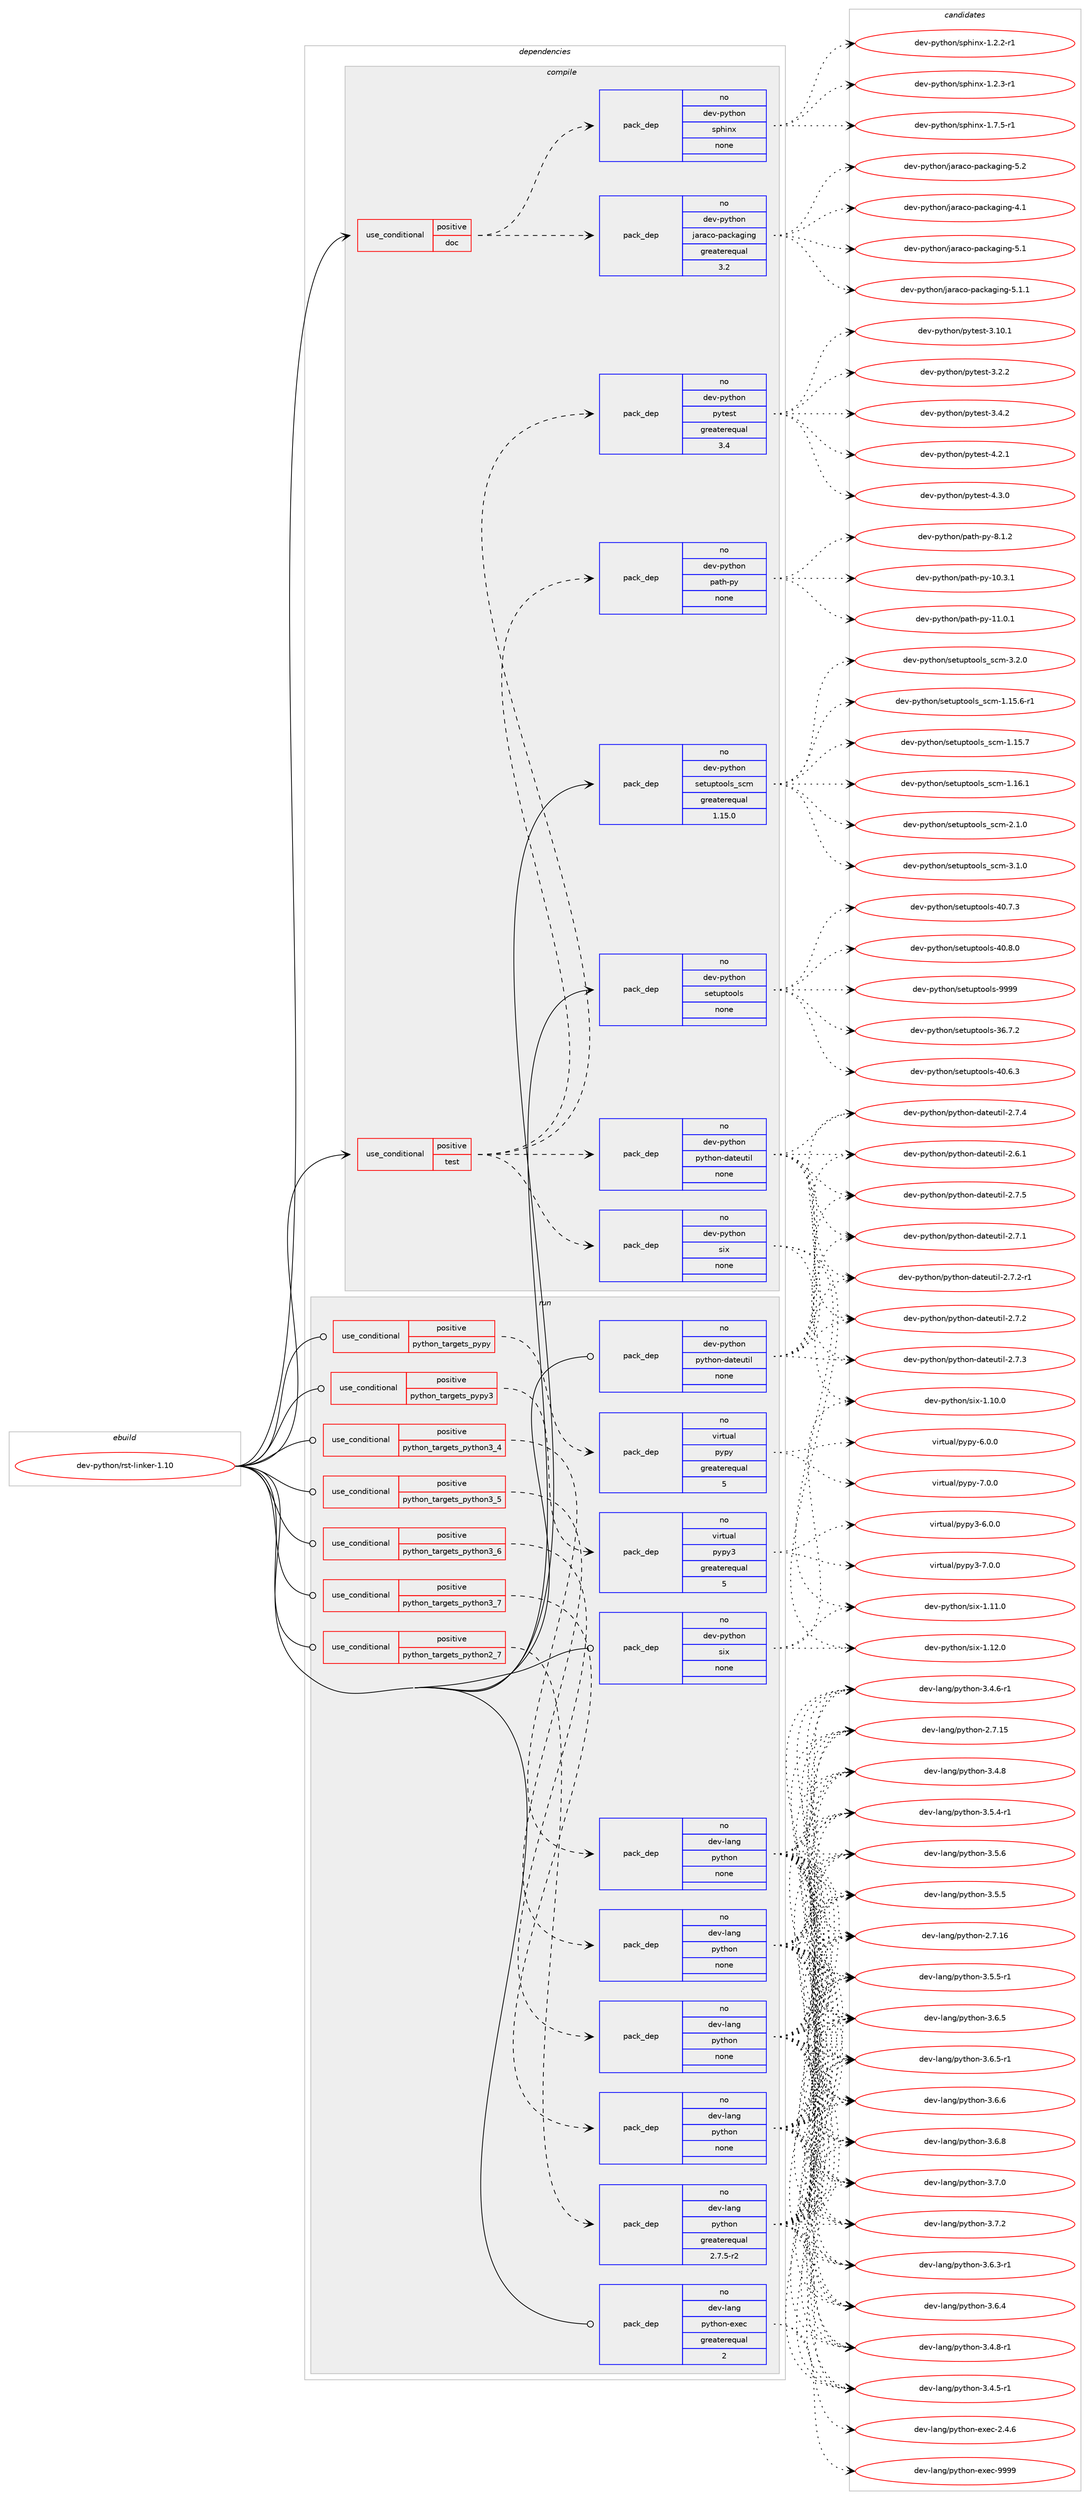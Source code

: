digraph prolog {

# *************
# Graph options
# *************

newrank=true;
concentrate=true;
compound=true;
graph [rankdir=LR,fontname=Helvetica,fontsize=10,ranksep=1.5];#, ranksep=2.5, nodesep=0.2];
edge  [arrowhead=vee];
node  [fontname=Helvetica,fontsize=10];

# **********
# The ebuild
# **********

subgraph cluster_leftcol {
color=gray;
rank=same;
label=<<i>ebuild</i>>;
id [label="dev-python/rst-linker-1.10", color=red, width=4, href="../dev-python/rst-linker-1.10.svg"];
}

# ****************
# The dependencies
# ****************

subgraph cluster_midcol {
color=gray;
label=<<i>dependencies</i>>;
subgraph cluster_compile {
fillcolor="#eeeeee";
style=filled;
label=<<i>compile</i>>;
subgraph cond384119 {
dependency1439861 [label=<<TABLE BORDER="0" CELLBORDER="1" CELLSPACING="0" CELLPADDING="4"><TR><TD ROWSPAN="3" CELLPADDING="10">use_conditional</TD></TR><TR><TD>positive</TD></TR><TR><TD>doc</TD></TR></TABLE>>, shape=none, color=red];
subgraph pack1032380 {
dependency1439862 [label=<<TABLE BORDER="0" CELLBORDER="1" CELLSPACING="0" CELLPADDING="4" WIDTH="220"><TR><TD ROWSPAN="6" CELLPADDING="30">pack_dep</TD></TR><TR><TD WIDTH="110">no</TD></TR><TR><TD>dev-python</TD></TR><TR><TD>jaraco-packaging</TD></TR><TR><TD>greaterequal</TD></TR><TR><TD>3.2</TD></TR></TABLE>>, shape=none, color=blue];
}
dependency1439861:e -> dependency1439862:w [weight=20,style="dashed",arrowhead="vee"];
subgraph pack1032381 {
dependency1439863 [label=<<TABLE BORDER="0" CELLBORDER="1" CELLSPACING="0" CELLPADDING="4" WIDTH="220"><TR><TD ROWSPAN="6" CELLPADDING="30">pack_dep</TD></TR><TR><TD WIDTH="110">no</TD></TR><TR><TD>dev-python</TD></TR><TR><TD>sphinx</TD></TR><TR><TD>none</TD></TR><TR><TD></TD></TR></TABLE>>, shape=none, color=blue];
}
dependency1439861:e -> dependency1439863:w [weight=20,style="dashed",arrowhead="vee"];
}
id:e -> dependency1439861:w [weight=20,style="solid",arrowhead="vee"];
subgraph cond384120 {
dependency1439864 [label=<<TABLE BORDER="0" CELLBORDER="1" CELLSPACING="0" CELLPADDING="4"><TR><TD ROWSPAN="3" CELLPADDING="10">use_conditional</TD></TR><TR><TD>positive</TD></TR><TR><TD>test</TD></TR></TABLE>>, shape=none, color=red];
subgraph pack1032382 {
dependency1439865 [label=<<TABLE BORDER="0" CELLBORDER="1" CELLSPACING="0" CELLPADDING="4" WIDTH="220"><TR><TD ROWSPAN="6" CELLPADDING="30">pack_dep</TD></TR><TR><TD WIDTH="110">no</TD></TR><TR><TD>dev-python</TD></TR><TR><TD>python-dateutil</TD></TR><TR><TD>none</TD></TR><TR><TD></TD></TR></TABLE>>, shape=none, color=blue];
}
dependency1439864:e -> dependency1439865:w [weight=20,style="dashed",arrowhead="vee"];
subgraph pack1032383 {
dependency1439866 [label=<<TABLE BORDER="0" CELLBORDER="1" CELLSPACING="0" CELLPADDING="4" WIDTH="220"><TR><TD ROWSPAN="6" CELLPADDING="30">pack_dep</TD></TR><TR><TD WIDTH="110">no</TD></TR><TR><TD>dev-python</TD></TR><TR><TD>six</TD></TR><TR><TD>none</TD></TR><TR><TD></TD></TR></TABLE>>, shape=none, color=blue];
}
dependency1439864:e -> dependency1439866:w [weight=20,style="dashed",arrowhead="vee"];
subgraph pack1032384 {
dependency1439867 [label=<<TABLE BORDER="0" CELLBORDER="1" CELLSPACING="0" CELLPADDING="4" WIDTH="220"><TR><TD ROWSPAN="6" CELLPADDING="30">pack_dep</TD></TR><TR><TD WIDTH="110">no</TD></TR><TR><TD>dev-python</TD></TR><TR><TD>path-py</TD></TR><TR><TD>none</TD></TR><TR><TD></TD></TR></TABLE>>, shape=none, color=blue];
}
dependency1439864:e -> dependency1439867:w [weight=20,style="dashed",arrowhead="vee"];
subgraph pack1032385 {
dependency1439868 [label=<<TABLE BORDER="0" CELLBORDER="1" CELLSPACING="0" CELLPADDING="4" WIDTH="220"><TR><TD ROWSPAN="6" CELLPADDING="30">pack_dep</TD></TR><TR><TD WIDTH="110">no</TD></TR><TR><TD>dev-python</TD></TR><TR><TD>pytest</TD></TR><TR><TD>greaterequal</TD></TR><TR><TD>3.4</TD></TR></TABLE>>, shape=none, color=blue];
}
dependency1439864:e -> dependency1439868:w [weight=20,style="dashed",arrowhead="vee"];
}
id:e -> dependency1439864:w [weight=20,style="solid",arrowhead="vee"];
subgraph pack1032386 {
dependency1439869 [label=<<TABLE BORDER="0" CELLBORDER="1" CELLSPACING="0" CELLPADDING="4" WIDTH="220"><TR><TD ROWSPAN="6" CELLPADDING="30">pack_dep</TD></TR><TR><TD WIDTH="110">no</TD></TR><TR><TD>dev-python</TD></TR><TR><TD>setuptools</TD></TR><TR><TD>none</TD></TR><TR><TD></TD></TR></TABLE>>, shape=none, color=blue];
}
id:e -> dependency1439869:w [weight=20,style="solid",arrowhead="vee"];
subgraph pack1032387 {
dependency1439870 [label=<<TABLE BORDER="0" CELLBORDER="1" CELLSPACING="0" CELLPADDING="4" WIDTH="220"><TR><TD ROWSPAN="6" CELLPADDING="30">pack_dep</TD></TR><TR><TD WIDTH="110">no</TD></TR><TR><TD>dev-python</TD></TR><TR><TD>setuptools_scm</TD></TR><TR><TD>greaterequal</TD></TR><TR><TD>1.15.0</TD></TR></TABLE>>, shape=none, color=blue];
}
id:e -> dependency1439870:w [weight=20,style="solid",arrowhead="vee"];
}
subgraph cluster_compileandrun {
fillcolor="#eeeeee";
style=filled;
label=<<i>compile and run</i>>;
}
subgraph cluster_run {
fillcolor="#eeeeee";
style=filled;
label=<<i>run</i>>;
subgraph cond384121 {
dependency1439871 [label=<<TABLE BORDER="0" CELLBORDER="1" CELLSPACING="0" CELLPADDING="4"><TR><TD ROWSPAN="3" CELLPADDING="10">use_conditional</TD></TR><TR><TD>positive</TD></TR><TR><TD>python_targets_pypy</TD></TR></TABLE>>, shape=none, color=red];
subgraph pack1032388 {
dependency1439872 [label=<<TABLE BORDER="0" CELLBORDER="1" CELLSPACING="0" CELLPADDING="4" WIDTH="220"><TR><TD ROWSPAN="6" CELLPADDING="30">pack_dep</TD></TR><TR><TD WIDTH="110">no</TD></TR><TR><TD>virtual</TD></TR><TR><TD>pypy</TD></TR><TR><TD>greaterequal</TD></TR><TR><TD>5</TD></TR></TABLE>>, shape=none, color=blue];
}
dependency1439871:e -> dependency1439872:w [weight=20,style="dashed",arrowhead="vee"];
}
id:e -> dependency1439871:w [weight=20,style="solid",arrowhead="odot"];
subgraph cond384122 {
dependency1439873 [label=<<TABLE BORDER="0" CELLBORDER="1" CELLSPACING="0" CELLPADDING="4"><TR><TD ROWSPAN="3" CELLPADDING="10">use_conditional</TD></TR><TR><TD>positive</TD></TR><TR><TD>python_targets_pypy3</TD></TR></TABLE>>, shape=none, color=red];
subgraph pack1032389 {
dependency1439874 [label=<<TABLE BORDER="0" CELLBORDER="1" CELLSPACING="0" CELLPADDING="4" WIDTH="220"><TR><TD ROWSPAN="6" CELLPADDING="30">pack_dep</TD></TR><TR><TD WIDTH="110">no</TD></TR><TR><TD>virtual</TD></TR><TR><TD>pypy3</TD></TR><TR><TD>greaterequal</TD></TR><TR><TD>5</TD></TR></TABLE>>, shape=none, color=blue];
}
dependency1439873:e -> dependency1439874:w [weight=20,style="dashed",arrowhead="vee"];
}
id:e -> dependency1439873:w [weight=20,style="solid",arrowhead="odot"];
subgraph cond384123 {
dependency1439875 [label=<<TABLE BORDER="0" CELLBORDER="1" CELLSPACING="0" CELLPADDING="4"><TR><TD ROWSPAN="3" CELLPADDING="10">use_conditional</TD></TR><TR><TD>positive</TD></TR><TR><TD>python_targets_python2_7</TD></TR></TABLE>>, shape=none, color=red];
subgraph pack1032390 {
dependency1439876 [label=<<TABLE BORDER="0" CELLBORDER="1" CELLSPACING="0" CELLPADDING="4" WIDTH="220"><TR><TD ROWSPAN="6" CELLPADDING="30">pack_dep</TD></TR><TR><TD WIDTH="110">no</TD></TR><TR><TD>dev-lang</TD></TR><TR><TD>python</TD></TR><TR><TD>greaterequal</TD></TR><TR><TD>2.7.5-r2</TD></TR></TABLE>>, shape=none, color=blue];
}
dependency1439875:e -> dependency1439876:w [weight=20,style="dashed",arrowhead="vee"];
}
id:e -> dependency1439875:w [weight=20,style="solid",arrowhead="odot"];
subgraph cond384124 {
dependency1439877 [label=<<TABLE BORDER="0" CELLBORDER="1" CELLSPACING="0" CELLPADDING="4"><TR><TD ROWSPAN="3" CELLPADDING="10">use_conditional</TD></TR><TR><TD>positive</TD></TR><TR><TD>python_targets_python3_4</TD></TR></TABLE>>, shape=none, color=red];
subgraph pack1032391 {
dependency1439878 [label=<<TABLE BORDER="0" CELLBORDER="1" CELLSPACING="0" CELLPADDING="4" WIDTH="220"><TR><TD ROWSPAN="6" CELLPADDING="30">pack_dep</TD></TR><TR><TD WIDTH="110">no</TD></TR><TR><TD>dev-lang</TD></TR><TR><TD>python</TD></TR><TR><TD>none</TD></TR><TR><TD></TD></TR></TABLE>>, shape=none, color=blue];
}
dependency1439877:e -> dependency1439878:w [weight=20,style="dashed",arrowhead="vee"];
}
id:e -> dependency1439877:w [weight=20,style="solid",arrowhead="odot"];
subgraph cond384125 {
dependency1439879 [label=<<TABLE BORDER="0" CELLBORDER="1" CELLSPACING="0" CELLPADDING="4"><TR><TD ROWSPAN="3" CELLPADDING="10">use_conditional</TD></TR><TR><TD>positive</TD></TR><TR><TD>python_targets_python3_5</TD></TR></TABLE>>, shape=none, color=red];
subgraph pack1032392 {
dependency1439880 [label=<<TABLE BORDER="0" CELLBORDER="1" CELLSPACING="0" CELLPADDING="4" WIDTH="220"><TR><TD ROWSPAN="6" CELLPADDING="30">pack_dep</TD></TR><TR><TD WIDTH="110">no</TD></TR><TR><TD>dev-lang</TD></TR><TR><TD>python</TD></TR><TR><TD>none</TD></TR><TR><TD></TD></TR></TABLE>>, shape=none, color=blue];
}
dependency1439879:e -> dependency1439880:w [weight=20,style="dashed",arrowhead="vee"];
}
id:e -> dependency1439879:w [weight=20,style="solid",arrowhead="odot"];
subgraph cond384126 {
dependency1439881 [label=<<TABLE BORDER="0" CELLBORDER="1" CELLSPACING="0" CELLPADDING="4"><TR><TD ROWSPAN="3" CELLPADDING="10">use_conditional</TD></TR><TR><TD>positive</TD></TR><TR><TD>python_targets_python3_6</TD></TR></TABLE>>, shape=none, color=red];
subgraph pack1032393 {
dependency1439882 [label=<<TABLE BORDER="0" CELLBORDER="1" CELLSPACING="0" CELLPADDING="4" WIDTH="220"><TR><TD ROWSPAN="6" CELLPADDING="30">pack_dep</TD></TR><TR><TD WIDTH="110">no</TD></TR><TR><TD>dev-lang</TD></TR><TR><TD>python</TD></TR><TR><TD>none</TD></TR><TR><TD></TD></TR></TABLE>>, shape=none, color=blue];
}
dependency1439881:e -> dependency1439882:w [weight=20,style="dashed",arrowhead="vee"];
}
id:e -> dependency1439881:w [weight=20,style="solid",arrowhead="odot"];
subgraph cond384127 {
dependency1439883 [label=<<TABLE BORDER="0" CELLBORDER="1" CELLSPACING="0" CELLPADDING="4"><TR><TD ROWSPAN="3" CELLPADDING="10">use_conditional</TD></TR><TR><TD>positive</TD></TR><TR><TD>python_targets_python3_7</TD></TR></TABLE>>, shape=none, color=red];
subgraph pack1032394 {
dependency1439884 [label=<<TABLE BORDER="0" CELLBORDER="1" CELLSPACING="0" CELLPADDING="4" WIDTH="220"><TR><TD ROWSPAN="6" CELLPADDING="30">pack_dep</TD></TR><TR><TD WIDTH="110">no</TD></TR><TR><TD>dev-lang</TD></TR><TR><TD>python</TD></TR><TR><TD>none</TD></TR><TR><TD></TD></TR></TABLE>>, shape=none, color=blue];
}
dependency1439883:e -> dependency1439884:w [weight=20,style="dashed",arrowhead="vee"];
}
id:e -> dependency1439883:w [weight=20,style="solid",arrowhead="odot"];
subgraph pack1032395 {
dependency1439885 [label=<<TABLE BORDER="0" CELLBORDER="1" CELLSPACING="0" CELLPADDING="4" WIDTH="220"><TR><TD ROWSPAN="6" CELLPADDING="30">pack_dep</TD></TR><TR><TD WIDTH="110">no</TD></TR><TR><TD>dev-lang</TD></TR><TR><TD>python-exec</TD></TR><TR><TD>greaterequal</TD></TR><TR><TD>2</TD></TR></TABLE>>, shape=none, color=blue];
}
id:e -> dependency1439885:w [weight=20,style="solid",arrowhead="odot"];
subgraph pack1032396 {
dependency1439886 [label=<<TABLE BORDER="0" CELLBORDER="1" CELLSPACING="0" CELLPADDING="4" WIDTH="220"><TR><TD ROWSPAN="6" CELLPADDING="30">pack_dep</TD></TR><TR><TD WIDTH="110">no</TD></TR><TR><TD>dev-python</TD></TR><TR><TD>python-dateutil</TD></TR><TR><TD>none</TD></TR><TR><TD></TD></TR></TABLE>>, shape=none, color=blue];
}
id:e -> dependency1439886:w [weight=20,style="solid",arrowhead="odot"];
subgraph pack1032397 {
dependency1439887 [label=<<TABLE BORDER="0" CELLBORDER="1" CELLSPACING="0" CELLPADDING="4" WIDTH="220"><TR><TD ROWSPAN="6" CELLPADDING="30">pack_dep</TD></TR><TR><TD WIDTH="110">no</TD></TR><TR><TD>dev-python</TD></TR><TR><TD>six</TD></TR><TR><TD>none</TD></TR><TR><TD></TD></TR></TABLE>>, shape=none, color=blue];
}
id:e -> dependency1439887:w [weight=20,style="solid",arrowhead="odot"];
}
}

# **************
# The candidates
# **************

subgraph cluster_choices {
rank=same;
color=gray;
label=<<i>candidates</i>>;

subgraph choice1032380 {
color=black;
nodesep=1;
choice10010111845112121116104111110471069711497991114511297991079710310511010345524649 [label="dev-python/jaraco-packaging-4.1", color=red, width=4,href="../dev-python/jaraco-packaging-4.1.svg"];
choice10010111845112121116104111110471069711497991114511297991079710310511010345534649 [label="dev-python/jaraco-packaging-5.1", color=red, width=4,href="../dev-python/jaraco-packaging-5.1.svg"];
choice100101118451121211161041111104710697114979911145112979910797103105110103455346494649 [label="dev-python/jaraco-packaging-5.1.1", color=red, width=4,href="../dev-python/jaraco-packaging-5.1.1.svg"];
choice10010111845112121116104111110471069711497991114511297991079710310511010345534650 [label="dev-python/jaraco-packaging-5.2", color=red, width=4,href="../dev-python/jaraco-packaging-5.2.svg"];
dependency1439862:e -> choice10010111845112121116104111110471069711497991114511297991079710310511010345524649:w [style=dotted,weight="100"];
dependency1439862:e -> choice10010111845112121116104111110471069711497991114511297991079710310511010345534649:w [style=dotted,weight="100"];
dependency1439862:e -> choice100101118451121211161041111104710697114979911145112979910797103105110103455346494649:w [style=dotted,weight="100"];
dependency1439862:e -> choice10010111845112121116104111110471069711497991114511297991079710310511010345534650:w [style=dotted,weight="100"];
}
subgraph choice1032381 {
color=black;
nodesep=1;
choice10010111845112121116104111110471151121041051101204549465046504511449 [label="dev-python/sphinx-1.2.2-r1", color=red, width=4,href="../dev-python/sphinx-1.2.2-r1.svg"];
choice10010111845112121116104111110471151121041051101204549465046514511449 [label="dev-python/sphinx-1.2.3-r1", color=red, width=4,href="../dev-python/sphinx-1.2.3-r1.svg"];
choice10010111845112121116104111110471151121041051101204549465546534511449 [label="dev-python/sphinx-1.7.5-r1", color=red, width=4,href="../dev-python/sphinx-1.7.5-r1.svg"];
dependency1439863:e -> choice10010111845112121116104111110471151121041051101204549465046504511449:w [style=dotted,weight="100"];
dependency1439863:e -> choice10010111845112121116104111110471151121041051101204549465046514511449:w [style=dotted,weight="100"];
dependency1439863:e -> choice10010111845112121116104111110471151121041051101204549465546534511449:w [style=dotted,weight="100"];
}
subgraph choice1032382 {
color=black;
nodesep=1;
choice10010111845112121116104111110471121211161041111104510097116101117116105108455046544649 [label="dev-python/python-dateutil-2.6.1", color=red, width=4,href="../dev-python/python-dateutil-2.6.1.svg"];
choice10010111845112121116104111110471121211161041111104510097116101117116105108455046554649 [label="dev-python/python-dateutil-2.7.1", color=red, width=4,href="../dev-python/python-dateutil-2.7.1.svg"];
choice10010111845112121116104111110471121211161041111104510097116101117116105108455046554650 [label="dev-python/python-dateutil-2.7.2", color=red, width=4,href="../dev-python/python-dateutil-2.7.2.svg"];
choice100101118451121211161041111104711212111610411111045100971161011171161051084550465546504511449 [label="dev-python/python-dateutil-2.7.2-r1", color=red, width=4,href="../dev-python/python-dateutil-2.7.2-r1.svg"];
choice10010111845112121116104111110471121211161041111104510097116101117116105108455046554651 [label="dev-python/python-dateutil-2.7.3", color=red, width=4,href="../dev-python/python-dateutil-2.7.3.svg"];
choice10010111845112121116104111110471121211161041111104510097116101117116105108455046554652 [label="dev-python/python-dateutil-2.7.4", color=red, width=4,href="../dev-python/python-dateutil-2.7.4.svg"];
choice10010111845112121116104111110471121211161041111104510097116101117116105108455046554653 [label="dev-python/python-dateutil-2.7.5", color=red, width=4,href="../dev-python/python-dateutil-2.7.5.svg"];
dependency1439865:e -> choice10010111845112121116104111110471121211161041111104510097116101117116105108455046544649:w [style=dotted,weight="100"];
dependency1439865:e -> choice10010111845112121116104111110471121211161041111104510097116101117116105108455046554649:w [style=dotted,weight="100"];
dependency1439865:e -> choice10010111845112121116104111110471121211161041111104510097116101117116105108455046554650:w [style=dotted,weight="100"];
dependency1439865:e -> choice100101118451121211161041111104711212111610411111045100971161011171161051084550465546504511449:w [style=dotted,weight="100"];
dependency1439865:e -> choice10010111845112121116104111110471121211161041111104510097116101117116105108455046554651:w [style=dotted,weight="100"];
dependency1439865:e -> choice10010111845112121116104111110471121211161041111104510097116101117116105108455046554652:w [style=dotted,weight="100"];
dependency1439865:e -> choice10010111845112121116104111110471121211161041111104510097116101117116105108455046554653:w [style=dotted,weight="100"];
}
subgraph choice1032383 {
color=black;
nodesep=1;
choice100101118451121211161041111104711510512045494649484648 [label="dev-python/six-1.10.0", color=red, width=4,href="../dev-python/six-1.10.0.svg"];
choice100101118451121211161041111104711510512045494649494648 [label="dev-python/six-1.11.0", color=red, width=4,href="../dev-python/six-1.11.0.svg"];
choice100101118451121211161041111104711510512045494649504648 [label="dev-python/six-1.12.0", color=red, width=4,href="../dev-python/six-1.12.0.svg"];
dependency1439866:e -> choice100101118451121211161041111104711510512045494649484648:w [style=dotted,weight="100"];
dependency1439866:e -> choice100101118451121211161041111104711510512045494649494648:w [style=dotted,weight="100"];
dependency1439866:e -> choice100101118451121211161041111104711510512045494649504648:w [style=dotted,weight="100"];
}
subgraph choice1032384 {
color=black;
nodesep=1;
choice1001011184511212111610411111047112971161044511212145494846514649 [label="dev-python/path-py-10.3.1", color=red, width=4,href="../dev-python/path-py-10.3.1.svg"];
choice1001011184511212111610411111047112971161044511212145494946484649 [label="dev-python/path-py-11.0.1", color=red, width=4,href="../dev-python/path-py-11.0.1.svg"];
choice10010111845112121116104111110471129711610445112121455646494650 [label="dev-python/path-py-8.1.2", color=red, width=4,href="../dev-python/path-py-8.1.2.svg"];
dependency1439867:e -> choice1001011184511212111610411111047112971161044511212145494846514649:w [style=dotted,weight="100"];
dependency1439867:e -> choice1001011184511212111610411111047112971161044511212145494946484649:w [style=dotted,weight="100"];
dependency1439867:e -> choice10010111845112121116104111110471129711610445112121455646494650:w [style=dotted,weight="100"];
}
subgraph choice1032385 {
color=black;
nodesep=1;
choice100101118451121211161041111104711212111610111511645514649484649 [label="dev-python/pytest-3.10.1", color=red, width=4,href="../dev-python/pytest-3.10.1.svg"];
choice1001011184511212111610411111047112121116101115116455146504650 [label="dev-python/pytest-3.2.2", color=red, width=4,href="../dev-python/pytest-3.2.2.svg"];
choice1001011184511212111610411111047112121116101115116455146524650 [label="dev-python/pytest-3.4.2", color=red, width=4,href="../dev-python/pytest-3.4.2.svg"];
choice1001011184511212111610411111047112121116101115116455246504649 [label="dev-python/pytest-4.2.1", color=red, width=4,href="../dev-python/pytest-4.2.1.svg"];
choice1001011184511212111610411111047112121116101115116455246514648 [label="dev-python/pytest-4.3.0", color=red, width=4,href="../dev-python/pytest-4.3.0.svg"];
dependency1439868:e -> choice100101118451121211161041111104711212111610111511645514649484649:w [style=dotted,weight="100"];
dependency1439868:e -> choice1001011184511212111610411111047112121116101115116455146504650:w [style=dotted,weight="100"];
dependency1439868:e -> choice1001011184511212111610411111047112121116101115116455146524650:w [style=dotted,weight="100"];
dependency1439868:e -> choice1001011184511212111610411111047112121116101115116455246504649:w [style=dotted,weight="100"];
dependency1439868:e -> choice1001011184511212111610411111047112121116101115116455246514648:w [style=dotted,weight="100"];
}
subgraph choice1032386 {
color=black;
nodesep=1;
choice100101118451121211161041111104711510111611711211611111110811545515446554650 [label="dev-python/setuptools-36.7.2", color=red, width=4,href="../dev-python/setuptools-36.7.2.svg"];
choice100101118451121211161041111104711510111611711211611111110811545524846544651 [label="dev-python/setuptools-40.6.3", color=red, width=4,href="../dev-python/setuptools-40.6.3.svg"];
choice100101118451121211161041111104711510111611711211611111110811545524846554651 [label="dev-python/setuptools-40.7.3", color=red, width=4,href="../dev-python/setuptools-40.7.3.svg"];
choice100101118451121211161041111104711510111611711211611111110811545524846564648 [label="dev-python/setuptools-40.8.0", color=red, width=4,href="../dev-python/setuptools-40.8.0.svg"];
choice10010111845112121116104111110471151011161171121161111111081154557575757 [label="dev-python/setuptools-9999", color=red, width=4,href="../dev-python/setuptools-9999.svg"];
dependency1439869:e -> choice100101118451121211161041111104711510111611711211611111110811545515446554650:w [style=dotted,weight="100"];
dependency1439869:e -> choice100101118451121211161041111104711510111611711211611111110811545524846544651:w [style=dotted,weight="100"];
dependency1439869:e -> choice100101118451121211161041111104711510111611711211611111110811545524846554651:w [style=dotted,weight="100"];
dependency1439869:e -> choice100101118451121211161041111104711510111611711211611111110811545524846564648:w [style=dotted,weight="100"];
dependency1439869:e -> choice10010111845112121116104111110471151011161171121161111111081154557575757:w [style=dotted,weight="100"];
}
subgraph choice1032387 {
color=black;
nodesep=1;
choice10010111845112121116104111110471151011161171121161111111081159511599109454946495346544511449 [label="dev-python/setuptools_scm-1.15.6-r1", color=red, width=4,href="../dev-python/setuptools_scm-1.15.6-r1.svg"];
choice1001011184511212111610411111047115101116117112116111111108115951159910945494649534655 [label="dev-python/setuptools_scm-1.15.7", color=red, width=4,href="../dev-python/setuptools_scm-1.15.7.svg"];
choice1001011184511212111610411111047115101116117112116111111108115951159910945494649544649 [label="dev-python/setuptools_scm-1.16.1", color=red, width=4,href="../dev-python/setuptools_scm-1.16.1.svg"];
choice10010111845112121116104111110471151011161171121161111111081159511599109455046494648 [label="dev-python/setuptools_scm-2.1.0", color=red, width=4,href="../dev-python/setuptools_scm-2.1.0.svg"];
choice10010111845112121116104111110471151011161171121161111111081159511599109455146494648 [label="dev-python/setuptools_scm-3.1.0", color=red, width=4,href="../dev-python/setuptools_scm-3.1.0.svg"];
choice10010111845112121116104111110471151011161171121161111111081159511599109455146504648 [label="dev-python/setuptools_scm-3.2.0", color=red, width=4,href="../dev-python/setuptools_scm-3.2.0.svg"];
dependency1439870:e -> choice10010111845112121116104111110471151011161171121161111111081159511599109454946495346544511449:w [style=dotted,weight="100"];
dependency1439870:e -> choice1001011184511212111610411111047115101116117112116111111108115951159910945494649534655:w [style=dotted,weight="100"];
dependency1439870:e -> choice1001011184511212111610411111047115101116117112116111111108115951159910945494649544649:w [style=dotted,weight="100"];
dependency1439870:e -> choice10010111845112121116104111110471151011161171121161111111081159511599109455046494648:w [style=dotted,weight="100"];
dependency1439870:e -> choice10010111845112121116104111110471151011161171121161111111081159511599109455146494648:w [style=dotted,weight="100"];
dependency1439870:e -> choice10010111845112121116104111110471151011161171121161111111081159511599109455146504648:w [style=dotted,weight="100"];
}
subgraph choice1032388 {
color=black;
nodesep=1;
choice1181051141161179710847112121112121455446484648 [label="virtual/pypy-6.0.0", color=red, width=4,href="../virtual/pypy-6.0.0.svg"];
choice1181051141161179710847112121112121455546484648 [label="virtual/pypy-7.0.0", color=red, width=4,href="../virtual/pypy-7.0.0.svg"];
dependency1439872:e -> choice1181051141161179710847112121112121455446484648:w [style=dotted,weight="100"];
dependency1439872:e -> choice1181051141161179710847112121112121455546484648:w [style=dotted,weight="100"];
}
subgraph choice1032389 {
color=black;
nodesep=1;
choice118105114116117971084711212111212151455446484648 [label="virtual/pypy3-6.0.0", color=red, width=4,href="../virtual/pypy3-6.0.0.svg"];
choice118105114116117971084711212111212151455546484648 [label="virtual/pypy3-7.0.0", color=red, width=4,href="../virtual/pypy3-7.0.0.svg"];
dependency1439874:e -> choice118105114116117971084711212111212151455446484648:w [style=dotted,weight="100"];
dependency1439874:e -> choice118105114116117971084711212111212151455546484648:w [style=dotted,weight="100"];
}
subgraph choice1032390 {
color=black;
nodesep=1;
choice10010111845108971101034711212111610411111045504655464953 [label="dev-lang/python-2.7.15", color=red, width=4,href="../dev-lang/python-2.7.15.svg"];
choice10010111845108971101034711212111610411111045504655464954 [label="dev-lang/python-2.7.16", color=red, width=4,href="../dev-lang/python-2.7.16.svg"];
choice1001011184510897110103471121211161041111104551465246534511449 [label="dev-lang/python-3.4.5-r1", color=red, width=4,href="../dev-lang/python-3.4.5-r1.svg"];
choice1001011184510897110103471121211161041111104551465246544511449 [label="dev-lang/python-3.4.6-r1", color=red, width=4,href="../dev-lang/python-3.4.6-r1.svg"];
choice100101118451089711010347112121116104111110455146524656 [label="dev-lang/python-3.4.8", color=red, width=4,href="../dev-lang/python-3.4.8.svg"];
choice1001011184510897110103471121211161041111104551465246564511449 [label="dev-lang/python-3.4.8-r1", color=red, width=4,href="../dev-lang/python-3.4.8-r1.svg"];
choice1001011184510897110103471121211161041111104551465346524511449 [label="dev-lang/python-3.5.4-r1", color=red, width=4,href="../dev-lang/python-3.5.4-r1.svg"];
choice100101118451089711010347112121116104111110455146534653 [label="dev-lang/python-3.5.5", color=red, width=4,href="../dev-lang/python-3.5.5.svg"];
choice1001011184510897110103471121211161041111104551465346534511449 [label="dev-lang/python-3.5.5-r1", color=red, width=4,href="../dev-lang/python-3.5.5-r1.svg"];
choice100101118451089711010347112121116104111110455146534654 [label="dev-lang/python-3.5.6", color=red, width=4,href="../dev-lang/python-3.5.6.svg"];
choice1001011184510897110103471121211161041111104551465446514511449 [label="dev-lang/python-3.6.3-r1", color=red, width=4,href="../dev-lang/python-3.6.3-r1.svg"];
choice100101118451089711010347112121116104111110455146544652 [label="dev-lang/python-3.6.4", color=red, width=4,href="../dev-lang/python-3.6.4.svg"];
choice100101118451089711010347112121116104111110455146544653 [label="dev-lang/python-3.6.5", color=red, width=4,href="../dev-lang/python-3.6.5.svg"];
choice1001011184510897110103471121211161041111104551465446534511449 [label="dev-lang/python-3.6.5-r1", color=red, width=4,href="../dev-lang/python-3.6.5-r1.svg"];
choice100101118451089711010347112121116104111110455146544654 [label="dev-lang/python-3.6.6", color=red, width=4,href="../dev-lang/python-3.6.6.svg"];
choice100101118451089711010347112121116104111110455146544656 [label="dev-lang/python-3.6.8", color=red, width=4,href="../dev-lang/python-3.6.8.svg"];
choice100101118451089711010347112121116104111110455146554648 [label="dev-lang/python-3.7.0", color=red, width=4,href="../dev-lang/python-3.7.0.svg"];
choice100101118451089711010347112121116104111110455146554650 [label="dev-lang/python-3.7.2", color=red, width=4,href="../dev-lang/python-3.7.2.svg"];
dependency1439876:e -> choice10010111845108971101034711212111610411111045504655464953:w [style=dotted,weight="100"];
dependency1439876:e -> choice10010111845108971101034711212111610411111045504655464954:w [style=dotted,weight="100"];
dependency1439876:e -> choice1001011184510897110103471121211161041111104551465246534511449:w [style=dotted,weight="100"];
dependency1439876:e -> choice1001011184510897110103471121211161041111104551465246544511449:w [style=dotted,weight="100"];
dependency1439876:e -> choice100101118451089711010347112121116104111110455146524656:w [style=dotted,weight="100"];
dependency1439876:e -> choice1001011184510897110103471121211161041111104551465246564511449:w [style=dotted,weight="100"];
dependency1439876:e -> choice1001011184510897110103471121211161041111104551465346524511449:w [style=dotted,weight="100"];
dependency1439876:e -> choice100101118451089711010347112121116104111110455146534653:w [style=dotted,weight="100"];
dependency1439876:e -> choice1001011184510897110103471121211161041111104551465346534511449:w [style=dotted,weight="100"];
dependency1439876:e -> choice100101118451089711010347112121116104111110455146534654:w [style=dotted,weight="100"];
dependency1439876:e -> choice1001011184510897110103471121211161041111104551465446514511449:w [style=dotted,weight="100"];
dependency1439876:e -> choice100101118451089711010347112121116104111110455146544652:w [style=dotted,weight="100"];
dependency1439876:e -> choice100101118451089711010347112121116104111110455146544653:w [style=dotted,weight="100"];
dependency1439876:e -> choice1001011184510897110103471121211161041111104551465446534511449:w [style=dotted,weight="100"];
dependency1439876:e -> choice100101118451089711010347112121116104111110455146544654:w [style=dotted,weight="100"];
dependency1439876:e -> choice100101118451089711010347112121116104111110455146544656:w [style=dotted,weight="100"];
dependency1439876:e -> choice100101118451089711010347112121116104111110455146554648:w [style=dotted,weight="100"];
dependency1439876:e -> choice100101118451089711010347112121116104111110455146554650:w [style=dotted,weight="100"];
}
subgraph choice1032391 {
color=black;
nodesep=1;
choice10010111845108971101034711212111610411111045504655464953 [label="dev-lang/python-2.7.15", color=red, width=4,href="../dev-lang/python-2.7.15.svg"];
choice10010111845108971101034711212111610411111045504655464954 [label="dev-lang/python-2.7.16", color=red, width=4,href="../dev-lang/python-2.7.16.svg"];
choice1001011184510897110103471121211161041111104551465246534511449 [label="dev-lang/python-3.4.5-r1", color=red, width=4,href="../dev-lang/python-3.4.5-r1.svg"];
choice1001011184510897110103471121211161041111104551465246544511449 [label="dev-lang/python-3.4.6-r1", color=red, width=4,href="../dev-lang/python-3.4.6-r1.svg"];
choice100101118451089711010347112121116104111110455146524656 [label="dev-lang/python-3.4.8", color=red, width=4,href="../dev-lang/python-3.4.8.svg"];
choice1001011184510897110103471121211161041111104551465246564511449 [label="dev-lang/python-3.4.8-r1", color=red, width=4,href="../dev-lang/python-3.4.8-r1.svg"];
choice1001011184510897110103471121211161041111104551465346524511449 [label="dev-lang/python-3.5.4-r1", color=red, width=4,href="../dev-lang/python-3.5.4-r1.svg"];
choice100101118451089711010347112121116104111110455146534653 [label="dev-lang/python-3.5.5", color=red, width=4,href="../dev-lang/python-3.5.5.svg"];
choice1001011184510897110103471121211161041111104551465346534511449 [label="dev-lang/python-3.5.5-r1", color=red, width=4,href="../dev-lang/python-3.5.5-r1.svg"];
choice100101118451089711010347112121116104111110455146534654 [label="dev-lang/python-3.5.6", color=red, width=4,href="../dev-lang/python-3.5.6.svg"];
choice1001011184510897110103471121211161041111104551465446514511449 [label="dev-lang/python-3.6.3-r1", color=red, width=4,href="../dev-lang/python-3.6.3-r1.svg"];
choice100101118451089711010347112121116104111110455146544652 [label="dev-lang/python-3.6.4", color=red, width=4,href="../dev-lang/python-3.6.4.svg"];
choice100101118451089711010347112121116104111110455146544653 [label="dev-lang/python-3.6.5", color=red, width=4,href="../dev-lang/python-3.6.5.svg"];
choice1001011184510897110103471121211161041111104551465446534511449 [label="dev-lang/python-3.6.5-r1", color=red, width=4,href="../dev-lang/python-3.6.5-r1.svg"];
choice100101118451089711010347112121116104111110455146544654 [label="dev-lang/python-3.6.6", color=red, width=4,href="../dev-lang/python-3.6.6.svg"];
choice100101118451089711010347112121116104111110455146544656 [label="dev-lang/python-3.6.8", color=red, width=4,href="../dev-lang/python-3.6.8.svg"];
choice100101118451089711010347112121116104111110455146554648 [label="dev-lang/python-3.7.0", color=red, width=4,href="../dev-lang/python-3.7.0.svg"];
choice100101118451089711010347112121116104111110455146554650 [label="dev-lang/python-3.7.2", color=red, width=4,href="../dev-lang/python-3.7.2.svg"];
dependency1439878:e -> choice10010111845108971101034711212111610411111045504655464953:w [style=dotted,weight="100"];
dependency1439878:e -> choice10010111845108971101034711212111610411111045504655464954:w [style=dotted,weight="100"];
dependency1439878:e -> choice1001011184510897110103471121211161041111104551465246534511449:w [style=dotted,weight="100"];
dependency1439878:e -> choice1001011184510897110103471121211161041111104551465246544511449:w [style=dotted,weight="100"];
dependency1439878:e -> choice100101118451089711010347112121116104111110455146524656:w [style=dotted,weight="100"];
dependency1439878:e -> choice1001011184510897110103471121211161041111104551465246564511449:w [style=dotted,weight="100"];
dependency1439878:e -> choice1001011184510897110103471121211161041111104551465346524511449:w [style=dotted,weight="100"];
dependency1439878:e -> choice100101118451089711010347112121116104111110455146534653:w [style=dotted,weight="100"];
dependency1439878:e -> choice1001011184510897110103471121211161041111104551465346534511449:w [style=dotted,weight="100"];
dependency1439878:e -> choice100101118451089711010347112121116104111110455146534654:w [style=dotted,weight="100"];
dependency1439878:e -> choice1001011184510897110103471121211161041111104551465446514511449:w [style=dotted,weight="100"];
dependency1439878:e -> choice100101118451089711010347112121116104111110455146544652:w [style=dotted,weight="100"];
dependency1439878:e -> choice100101118451089711010347112121116104111110455146544653:w [style=dotted,weight="100"];
dependency1439878:e -> choice1001011184510897110103471121211161041111104551465446534511449:w [style=dotted,weight="100"];
dependency1439878:e -> choice100101118451089711010347112121116104111110455146544654:w [style=dotted,weight="100"];
dependency1439878:e -> choice100101118451089711010347112121116104111110455146544656:w [style=dotted,weight="100"];
dependency1439878:e -> choice100101118451089711010347112121116104111110455146554648:w [style=dotted,weight="100"];
dependency1439878:e -> choice100101118451089711010347112121116104111110455146554650:w [style=dotted,weight="100"];
}
subgraph choice1032392 {
color=black;
nodesep=1;
choice10010111845108971101034711212111610411111045504655464953 [label="dev-lang/python-2.7.15", color=red, width=4,href="../dev-lang/python-2.7.15.svg"];
choice10010111845108971101034711212111610411111045504655464954 [label="dev-lang/python-2.7.16", color=red, width=4,href="../dev-lang/python-2.7.16.svg"];
choice1001011184510897110103471121211161041111104551465246534511449 [label="dev-lang/python-3.4.5-r1", color=red, width=4,href="../dev-lang/python-3.4.5-r1.svg"];
choice1001011184510897110103471121211161041111104551465246544511449 [label="dev-lang/python-3.4.6-r1", color=red, width=4,href="../dev-lang/python-3.4.6-r1.svg"];
choice100101118451089711010347112121116104111110455146524656 [label="dev-lang/python-3.4.8", color=red, width=4,href="../dev-lang/python-3.4.8.svg"];
choice1001011184510897110103471121211161041111104551465246564511449 [label="dev-lang/python-3.4.8-r1", color=red, width=4,href="../dev-lang/python-3.4.8-r1.svg"];
choice1001011184510897110103471121211161041111104551465346524511449 [label="dev-lang/python-3.5.4-r1", color=red, width=4,href="../dev-lang/python-3.5.4-r1.svg"];
choice100101118451089711010347112121116104111110455146534653 [label="dev-lang/python-3.5.5", color=red, width=4,href="../dev-lang/python-3.5.5.svg"];
choice1001011184510897110103471121211161041111104551465346534511449 [label="dev-lang/python-3.5.5-r1", color=red, width=4,href="../dev-lang/python-3.5.5-r1.svg"];
choice100101118451089711010347112121116104111110455146534654 [label="dev-lang/python-3.5.6", color=red, width=4,href="../dev-lang/python-3.5.6.svg"];
choice1001011184510897110103471121211161041111104551465446514511449 [label="dev-lang/python-3.6.3-r1", color=red, width=4,href="../dev-lang/python-3.6.3-r1.svg"];
choice100101118451089711010347112121116104111110455146544652 [label="dev-lang/python-3.6.4", color=red, width=4,href="../dev-lang/python-3.6.4.svg"];
choice100101118451089711010347112121116104111110455146544653 [label="dev-lang/python-3.6.5", color=red, width=4,href="../dev-lang/python-3.6.5.svg"];
choice1001011184510897110103471121211161041111104551465446534511449 [label="dev-lang/python-3.6.5-r1", color=red, width=4,href="../dev-lang/python-3.6.5-r1.svg"];
choice100101118451089711010347112121116104111110455146544654 [label="dev-lang/python-3.6.6", color=red, width=4,href="../dev-lang/python-3.6.6.svg"];
choice100101118451089711010347112121116104111110455146544656 [label="dev-lang/python-3.6.8", color=red, width=4,href="../dev-lang/python-3.6.8.svg"];
choice100101118451089711010347112121116104111110455146554648 [label="dev-lang/python-3.7.0", color=red, width=4,href="../dev-lang/python-3.7.0.svg"];
choice100101118451089711010347112121116104111110455146554650 [label="dev-lang/python-3.7.2", color=red, width=4,href="../dev-lang/python-3.7.2.svg"];
dependency1439880:e -> choice10010111845108971101034711212111610411111045504655464953:w [style=dotted,weight="100"];
dependency1439880:e -> choice10010111845108971101034711212111610411111045504655464954:w [style=dotted,weight="100"];
dependency1439880:e -> choice1001011184510897110103471121211161041111104551465246534511449:w [style=dotted,weight="100"];
dependency1439880:e -> choice1001011184510897110103471121211161041111104551465246544511449:w [style=dotted,weight="100"];
dependency1439880:e -> choice100101118451089711010347112121116104111110455146524656:w [style=dotted,weight="100"];
dependency1439880:e -> choice1001011184510897110103471121211161041111104551465246564511449:w [style=dotted,weight="100"];
dependency1439880:e -> choice1001011184510897110103471121211161041111104551465346524511449:w [style=dotted,weight="100"];
dependency1439880:e -> choice100101118451089711010347112121116104111110455146534653:w [style=dotted,weight="100"];
dependency1439880:e -> choice1001011184510897110103471121211161041111104551465346534511449:w [style=dotted,weight="100"];
dependency1439880:e -> choice100101118451089711010347112121116104111110455146534654:w [style=dotted,weight="100"];
dependency1439880:e -> choice1001011184510897110103471121211161041111104551465446514511449:w [style=dotted,weight="100"];
dependency1439880:e -> choice100101118451089711010347112121116104111110455146544652:w [style=dotted,weight="100"];
dependency1439880:e -> choice100101118451089711010347112121116104111110455146544653:w [style=dotted,weight="100"];
dependency1439880:e -> choice1001011184510897110103471121211161041111104551465446534511449:w [style=dotted,weight="100"];
dependency1439880:e -> choice100101118451089711010347112121116104111110455146544654:w [style=dotted,weight="100"];
dependency1439880:e -> choice100101118451089711010347112121116104111110455146544656:w [style=dotted,weight="100"];
dependency1439880:e -> choice100101118451089711010347112121116104111110455146554648:w [style=dotted,weight="100"];
dependency1439880:e -> choice100101118451089711010347112121116104111110455146554650:w [style=dotted,weight="100"];
}
subgraph choice1032393 {
color=black;
nodesep=1;
choice10010111845108971101034711212111610411111045504655464953 [label="dev-lang/python-2.7.15", color=red, width=4,href="../dev-lang/python-2.7.15.svg"];
choice10010111845108971101034711212111610411111045504655464954 [label="dev-lang/python-2.7.16", color=red, width=4,href="../dev-lang/python-2.7.16.svg"];
choice1001011184510897110103471121211161041111104551465246534511449 [label="dev-lang/python-3.4.5-r1", color=red, width=4,href="../dev-lang/python-3.4.5-r1.svg"];
choice1001011184510897110103471121211161041111104551465246544511449 [label="dev-lang/python-3.4.6-r1", color=red, width=4,href="../dev-lang/python-3.4.6-r1.svg"];
choice100101118451089711010347112121116104111110455146524656 [label="dev-lang/python-3.4.8", color=red, width=4,href="../dev-lang/python-3.4.8.svg"];
choice1001011184510897110103471121211161041111104551465246564511449 [label="dev-lang/python-3.4.8-r1", color=red, width=4,href="../dev-lang/python-3.4.8-r1.svg"];
choice1001011184510897110103471121211161041111104551465346524511449 [label="dev-lang/python-3.5.4-r1", color=red, width=4,href="../dev-lang/python-3.5.4-r1.svg"];
choice100101118451089711010347112121116104111110455146534653 [label="dev-lang/python-3.5.5", color=red, width=4,href="../dev-lang/python-3.5.5.svg"];
choice1001011184510897110103471121211161041111104551465346534511449 [label="dev-lang/python-3.5.5-r1", color=red, width=4,href="../dev-lang/python-3.5.5-r1.svg"];
choice100101118451089711010347112121116104111110455146534654 [label="dev-lang/python-3.5.6", color=red, width=4,href="../dev-lang/python-3.5.6.svg"];
choice1001011184510897110103471121211161041111104551465446514511449 [label="dev-lang/python-3.6.3-r1", color=red, width=4,href="../dev-lang/python-3.6.3-r1.svg"];
choice100101118451089711010347112121116104111110455146544652 [label="dev-lang/python-3.6.4", color=red, width=4,href="../dev-lang/python-3.6.4.svg"];
choice100101118451089711010347112121116104111110455146544653 [label="dev-lang/python-3.6.5", color=red, width=4,href="../dev-lang/python-3.6.5.svg"];
choice1001011184510897110103471121211161041111104551465446534511449 [label="dev-lang/python-3.6.5-r1", color=red, width=4,href="../dev-lang/python-3.6.5-r1.svg"];
choice100101118451089711010347112121116104111110455146544654 [label="dev-lang/python-3.6.6", color=red, width=4,href="../dev-lang/python-3.6.6.svg"];
choice100101118451089711010347112121116104111110455146544656 [label="dev-lang/python-3.6.8", color=red, width=4,href="../dev-lang/python-3.6.8.svg"];
choice100101118451089711010347112121116104111110455146554648 [label="dev-lang/python-3.7.0", color=red, width=4,href="../dev-lang/python-3.7.0.svg"];
choice100101118451089711010347112121116104111110455146554650 [label="dev-lang/python-3.7.2", color=red, width=4,href="../dev-lang/python-3.7.2.svg"];
dependency1439882:e -> choice10010111845108971101034711212111610411111045504655464953:w [style=dotted,weight="100"];
dependency1439882:e -> choice10010111845108971101034711212111610411111045504655464954:w [style=dotted,weight="100"];
dependency1439882:e -> choice1001011184510897110103471121211161041111104551465246534511449:w [style=dotted,weight="100"];
dependency1439882:e -> choice1001011184510897110103471121211161041111104551465246544511449:w [style=dotted,weight="100"];
dependency1439882:e -> choice100101118451089711010347112121116104111110455146524656:w [style=dotted,weight="100"];
dependency1439882:e -> choice1001011184510897110103471121211161041111104551465246564511449:w [style=dotted,weight="100"];
dependency1439882:e -> choice1001011184510897110103471121211161041111104551465346524511449:w [style=dotted,weight="100"];
dependency1439882:e -> choice100101118451089711010347112121116104111110455146534653:w [style=dotted,weight="100"];
dependency1439882:e -> choice1001011184510897110103471121211161041111104551465346534511449:w [style=dotted,weight="100"];
dependency1439882:e -> choice100101118451089711010347112121116104111110455146534654:w [style=dotted,weight="100"];
dependency1439882:e -> choice1001011184510897110103471121211161041111104551465446514511449:w [style=dotted,weight="100"];
dependency1439882:e -> choice100101118451089711010347112121116104111110455146544652:w [style=dotted,weight="100"];
dependency1439882:e -> choice100101118451089711010347112121116104111110455146544653:w [style=dotted,weight="100"];
dependency1439882:e -> choice1001011184510897110103471121211161041111104551465446534511449:w [style=dotted,weight="100"];
dependency1439882:e -> choice100101118451089711010347112121116104111110455146544654:w [style=dotted,weight="100"];
dependency1439882:e -> choice100101118451089711010347112121116104111110455146544656:w [style=dotted,weight="100"];
dependency1439882:e -> choice100101118451089711010347112121116104111110455146554648:w [style=dotted,weight="100"];
dependency1439882:e -> choice100101118451089711010347112121116104111110455146554650:w [style=dotted,weight="100"];
}
subgraph choice1032394 {
color=black;
nodesep=1;
choice10010111845108971101034711212111610411111045504655464953 [label="dev-lang/python-2.7.15", color=red, width=4,href="../dev-lang/python-2.7.15.svg"];
choice10010111845108971101034711212111610411111045504655464954 [label="dev-lang/python-2.7.16", color=red, width=4,href="../dev-lang/python-2.7.16.svg"];
choice1001011184510897110103471121211161041111104551465246534511449 [label="dev-lang/python-3.4.5-r1", color=red, width=4,href="../dev-lang/python-3.4.5-r1.svg"];
choice1001011184510897110103471121211161041111104551465246544511449 [label="dev-lang/python-3.4.6-r1", color=red, width=4,href="../dev-lang/python-3.4.6-r1.svg"];
choice100101118451089711010347112121116104111110455146524656 [label="dev-lang/python-3.4.8", color=red, width=4,href="../dev-lang/python-3.4.8.svg"];
choice1001011184510897110103471121211161041111104551465246564511449 [label="dev-lang/python-3.4.8-r1", color=red, width=4,href="../dev-lang/python-3.4.8-r1.svg"];
choice1001011184510897110103471121211161041111104551465346524511449 [label="dev-lang/python-3.5.4-r1", color=red, width=4,href="../dev-lang/python-3.5.4-r1.svg"];
choice100101118451089711010347112121116104111110455146534653 [label="dev-lang/python-3.5.5", color=red, width=4,href="../dev-lang/python-3.5.5.svg"];
choice1001011184510897110103471121211161041111104551465346534511449 [label="dev-lang/python-3.5.5-r1", color=red, width=4,href="../dev-lang/python-3.5.5-r1.svg"];
choice100101118451089711010347112121116104111110455146534654 [label="dev-lang/python-3.5.6", color=red, width=4,href="../dev-lang/python-3.5.6.svg"];
choice1001011184510897110103471121211161041111104551465446514511449 [label="dev-lang/python-3.6.3-r1", color=red, width=4,href="../dev-lang/python-3.6.3-r1.svg"];
choice100101118451089711010347112121116104111110455146544652 [label="dev-lang/python-3.6.4", color=red, width=4,href="../dev-lang/python-3.6.4.svg"];
choice100101118451089711010347112121116104111110455146544653 [label="dev-lang/python-3.6.5", color=red, width=4,href="../dev-lang/python-3.6.5.svg"];
choice1001011184510897110103471121211161041111104551465446534511449 [label="dev-lang/python-3.6.5-r1", color=red, width=4,href="../dev-lang/python-3.6.5-r1.svg"];
choice100101118451089711010347112121116104111110455146544654 [label="dev-lang/python-3.6.6", color=red, width=4,href="../dev-lang/python-3.6.6.svg"];
choice100101118451089711010347112121116104111110455146544656 [label="dev-lang/python-3.6.8", color=red, width=4,href="../dev-lang/python-3.6.8.svg"];
choice100101118451089711010347112121116104111110455146554648 [label="dev-lang/python-3.7.0", color=red, width=4,href="../dev-lang/python-3.7.0.svg"];
choice100101118451089711010347112121116104111110455146554650 [label="dev-lang/python-3.7.2", color=red, width=4,href="../dev-lang/python-3.7.2.svg"];
dependency1439884:e -> choice10010111845108971101034711212111610411111045504655464953:w [style=dotted,weight="100"];
dependency1439884:e -> choice10010111845108971101034711212111610411111045504655464954:w [style=dotted,weight="100"];
dependency1439884:e -> choice1001011184510897110103471121211161041111104551465246534511449:w [style=dotted,weight="100"];
dependency1439884:e -> choice1001011184510897110103471121211161041111104551465246544511449:w [style=dotted,weight="100"];
dependency1439884:e -> choice100101118451089711010347112121116104111110455146524656:w [style=dotted,weight="100"];
dependency1439884:e -> choice1001011184510897110103471121211161041111104551465246564511449:w [style=dotted,weight="100"];
dependency1439884:e -> choice1001011184510897110103471121211161041111104551465346524511449:w [style=dotted,weight="100"];
dependency1439884:e -> choice100101118451089711010347112121116104111110455146534653:w [style=dotted,weight="100"];
dependency1439884:e -> choice1001011184510897110103471121211161041111104551465346534511449:w [style=dotted,weight="100"];
dependency1439884:e -> choice100101118451089711010347112121116104111110455146534654:w [style=dotted,weight="100"];
dependency1439884:e -> choice1001011184510897110103471121211161041111104551465446514511449:w [style=dotted,weight="100"];
dependency1439884:e -> choice100101118451089711010347112121116104111110455146544652:w [style=dotted,weight="100"];
dependency1439884:e -> choice100101118451089711010347112121116104111110455146544653:w [style=dotted,weight="100"];
dependency1439884:e -> choice1001011184510897110103471121211161041111104551465446534511449:w [style=dotted,weight="100"];
dependency1439884:e -> choice100101118451089711010347112121116104111110455146544654:w [style=dotted,weight="100"];
dependency1439884:e -> choice100101118451089711010347112121116104111110455146544656:w [style=dotted,weight="100"];
dependency1439884:e -> choice100101118451089711010347112121116104111110455146554648:w [style=dotted,weight="100"];
dependency1439884:e -> choice100101118451089711010347112121116104111110455146554650:w [style=dotted,weight="100"];
}
subgraph choice1032395 {
color=black;
nodesep=1;
choice1001011184510897110103471121211161041111104510112010199455046524654 [label="dev-lang/python-exec-2.4.6", color=red, width=4,href="../dev-lang/python-exec-2.4.6.svg"];
choice10010111845108971101034711212111610411111045101120101994557575757 [label="dev-lang/python-exec-9999", color=red, width=4,href="../dev-lang/python-exec-9999.svg"];
dependency1439885:e -> choice1001011184510897110103471121211161041111104510112010199455046524654:w [style=dotted,weight="100"];
dependency1439885:e -> choice10010111845108971101034711212111610411111045101120101994557575757:w [style=dotted,weight="100"];
}
subgraph choice1032396 {
color=black;
nodesep=1;
choice10010111845112121116104111110471121211161041111104510097116101117116105108455046544649 [label="dev-python/python-dateutil-2.6.1", color=red, width=4,href="../dev-python/python-dateutil-2.6.1.svg"];
choice10010111845112121116104111110471121211161041111104510097116101117116105108455046554649 [label="dev-python/python-dateutil-2.7.1", color=red, width=4,href="../dev-python/python-dateutil-2.7.1.svg"];
choice10010111845112121116104111110471121211161041111104510097116101117116105108455046554650 [label="dev-python/python-dateutil-2.7.2", color=red, width=4,href="../dev-python/python-dateutil-2.7.2.svg"];
choice100101118451121211161041111104711212111610411111045100971161011171161051084550465546504511449 [label="dev-python/python-dateutil-2.7.2-r1", color=red, width=4,href="../dev-python/python-dateutil-2.7.2-r1.svg"];
choice10010111845112121116104111110471121211161041111104510097116101117116105108455046554651 [label="dev-python/python-dateutil-2.7.3", color=red, width=4,href="../dev-python/python-dateutil-2.7.3.svg"];
choice10010111845112121116104111110471121211161041111104510097116101117116105108455046554652 [label="dev-python/python-dateutil-2.7.4", color=red, width=4,href="../dev-python/python-dateutil-2.7.4.svg"];
choice10010111845112121116104111110471121211161041111104510097116101117116105108455046554653 [label="dev-python/python-dateutil-2.7.5", color=red, width=4,href="../dev-python/python-dateutil-2.7.5.svg"];
dependency1439886:e -> choice10010111845112121116104111110471121211161041111104510097116101117116105108455046544649:w [style=dotted,weight="100"];
dependency1439886:e -> choice10010111845112121116104111110471121211161041111104510097116101117116105108455046554649:w [style=dotted,weight="100"];
dependency1439886:e -> choice10010111845112121116104111110471121211161041111104510097116101117116105108455046554650:w [style=dotted,weight="100"];
dependency1439886:e -> choice100101118451121211161041111104711212111610411111045100971161011171161051084550465546504511449:w [style=dotted,weight="100"];
dependency1439886:e -> choice10010111845112121116104111110471121211161041111104510097116101117116105108455046554651:w [style=dotted,weight="100"];
dependency1439886:e -> choice10010111845112121116104111110471121211161041111104510097116101117116105108455046554652:w [style=dotted,weight="100"];
dependency1439886:e -> choice10010111845112121116104111110471121211161041111104510097116101117116105108455046554653:w [style=dotted,weight="100"];
}
subgraph choice1032397 {
color=black;
nodesep=1;
choice100101118451121211161041111104711510512045494649484648 [label="dev-python/six-1.10.0", color=red, width=4,href="../dev-python/six-1.10.0.svg"];
choice100101118451121211161041111104711510512045494649494648 [label="dev-python/six-1.11.0", color=red, width=4,href="../dev-python/six-1.11.0.svg"];
choice100101118451121211161041111104711510512045494649504648 [label="dev-python/six-1.12.0", color=red, width=4,href="../dev-python/six-1.12.0.svg"];
dependency1439887:e -> choice100101118451121211161041111104711510512045494649484648:w [style=dotted,weight="100"];
dependency1439887:e -> choice100101118451121211161041111104711510512045494649494648:w [style=dotted,weight="100"];
dependency1439887:e -> choice100101118451121211161041111104711510512045494649504648:w [style=dotted,weight="100"];
}
}

}

